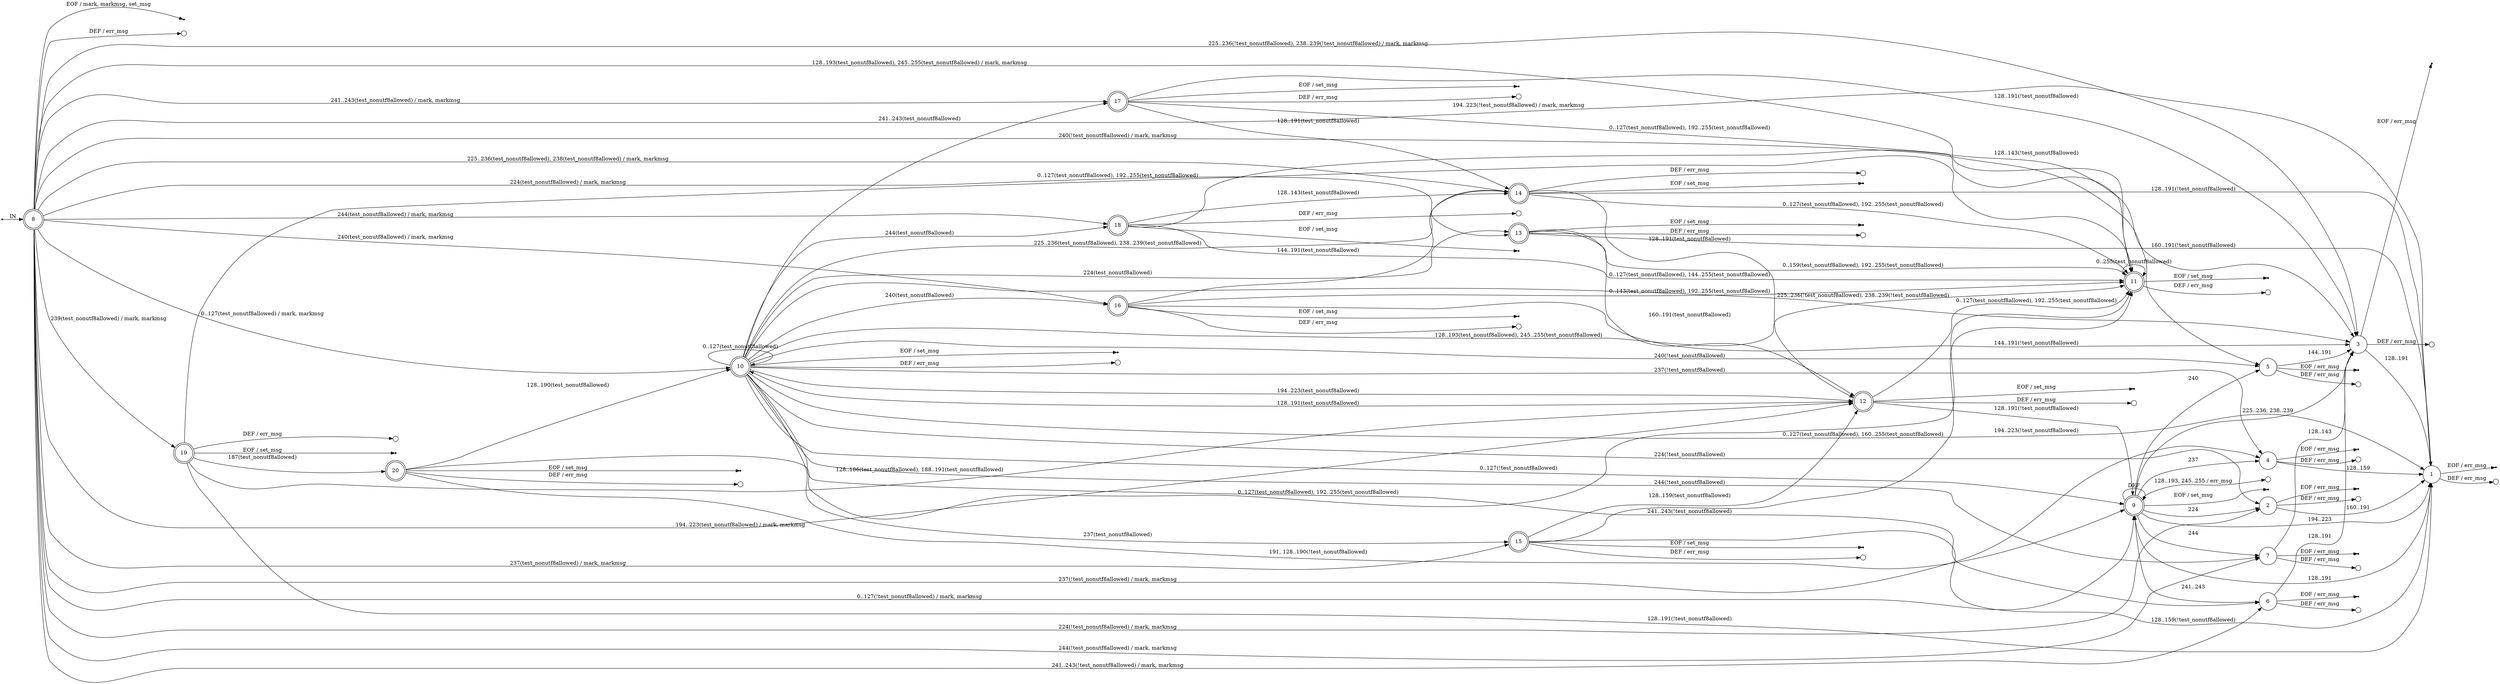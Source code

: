 digraph rfc5424 {
	rankdir=LR;
	node [ shape = point ];
	ENTRY;
	eof_1;
	eof_2;
	eof_3;
	eof_4;
	eof_5;
	eof_6;
	eof_7;
	eof_8;
	eof_9;
	eof_10;
	eof_11;
	eof_12;
	eof_13;
	eof_14;
	eof_15;
	eof_16;
	eof_17;
	eof_18;
	eof_19;
	eof_20;
	node [ shape = circle, height = 0.2 ];
	err_1 [ label=""];
	err_2 [ label=""];
	err_3 [ label=""];
	err_4 [ label=""];
	err_5 [ label=""];
	err_6 [ label=""];
	err_7 [ label=""];
	err_8 [ label=""];
	err_9 [ label=""];
	err_10 [ label=""];
	err_11 [ label=""];
	err_12 [ label=""];
	err_13 [ label=""];
	err_14 [ label=""];
	err_15 [ label=""];
	err_16 [ label=""];
	err_17 [ label=""];
	err_18 [ label=""];
	err_19 [ label=""];
	err_20 [ label=""];
	node [ fixedsize = true, height = 0.65, shape = doublecircle ];
	8;
	9;
	10;
	11;
	12;
	13;
	14;
	15;
	16;
	17;
	18;
	19;
	20;
	node [ shape = circle ];
	1 -> 9 [ label = "128..191" ];
	1 -> err_1 [ label = "DEF / err_msg" ];
	2 -> 1 [ label = "160..191" ];
	2 -> err_2 [ label = "DEF / err_msg" ];
	3 -> 1 [ label = "128..191" ];
	3 -> err_3 [ label = "DEF / err_msg" ];
	4 -> 1 [ label = "128..159" ];
	4 -> err_4 [ label = "DEF / err_msg" ];
	5 -> 3 [ label = "144..191" ];
	5 -> err_5 [ label = "DEF / err_msg" ];
	6 -> 3 [ label = "128..191" ];
	6 -> err_6 [ label = "DEF / err_msg" ];
	7 -> 3 [ label = "128..143" ];
	7 -> err_7 [ label = "DEF / err_msg" ];
	8 -> 9 [ label = "0..127(!test_nonutf8allowed) / mark, markmsg" ];
	8 -> 1 [ label = "194..223(!test_nonutf8allowed) / mark, markmsg" ];
	8 -> 2 [ label = "224(!test_nonutf8allowed) / mark, markmsg" ];
	8 -> 3 [ label = "225..236(!test_nonutf8allowed), 238..239(!test_nonutf8allowed) / mark, markmsg" ];
	8 -> 4 [ label = "237(!test_nonutf8allowed) / mark, markmsg" ];
	8 -> 5 [ label = "240(!test_nonutf8allowed) / mark, markmsg" ];
	8 -> 6 [ label = "241..243(!test_nonutf8allowed) / mark, markmsg" ];
	8 -> 7 [ label = "244(!test_nonutf8allowed) / mark, markmsg" ];
	8 -> 10 [ label = "0..127(test_nonutf8allowed) / mark, markmsg" ];
	8 -> 11 [ label = "128..193(test_nonutf8allowed), 245..255(test_nonutf8allowed) / mark, markmsg" ];
	8 -> 12 [ label = "194..223(test_nonutf8allowed) / mark, markmsg" ];
	8 -> 13 [ label = "224(test_nonutf8allowed) / mark, markmsg" ];
	8 -> 14 [ label = "225..236(test_nonutf8allowed), 238(test_nonutf8allowed) / mark, markmsg" ];
	8 -> 15 [ label = "237(test_nonutf8allowed) / mark, markmsg" ];
	8 -> 19 [ label = "239(test_nonutf8allowed) / mark, markmsg" ];
	8 -> 16 [ label = "240(test_nonutf8allowed) / mark, markmsg" ];
	8 -> 17 [ label = "241..243(test_nonutf8allowed) / mark, markmsg" ];
	8 -> 18 [ label = "244(test_nonutf8allowed) / mark, markmsg" ];
	8 -> err_8 [ label = "DEF / err_msg" ];
	9 -> err_9 [ label = "128..193, 245..255 / err_msg" ];
	9 -> 1 [ label = "194..223" ];
	9 -> 2 [ label = "224" ];
	9 -> 3 [ label = "225..236, 238..239" ];
	9 -> 4 [ label = "237" ];
	9 -> 5 [ label = "240" ];
	9 -> 6 [ label = "241..243" ];
	9 -> 7 [ label = "244" ];
	9 -> 9 [ label = "DEF" ];
	10 -> 9 [ label = "0..127(!test_nonutf8allowed)" ];
	10 -> 1 [ label = "194..223(!test_nonutf8allowed)" ];
	10 -> 2 [ label = "224(!test_nonutf8allowed)" ];
	10 -> 3 [ label = "225..236(!test_nonutf8allowed), 238..239(!test_nonutf8allowed)" ];
	10 -> 4 [ label = "237(!test_nonutf8allowed)" ];
	10 -> 5 [ label = "240(!test_nonutf8allowed)" ];
	10 -> 6 [ label = "241..243(!test_nonutf8allowed)" ];
	10 -> 7 [ label = "244(!test_nonutf8allowed)" ];
	10 -> 10 [ label = "0..127(test_nonutf8allowed)" ];
	10 -> 11 [ label = "128..193(test_nonutf8allowed), 245..255(test_nonutf8allowed)" ];
	10 -> 12 [ label = "194..223(test_nonutf8allowed)" ];
	10 -> 13 [ label = "224(test_nonutf8allowed)" ];
	10 -> 14 [ label = "225..236(test_nonutf8allowed), 238..239(test_nonutf8allowed)" ];
	10 -> 15 [ label = "237(test_nonutf8allowed)" ];
	10 -> 16 [ label = "240(test_nonutf8allowed)" ];
	10 -> 17 [ label = "241..243(test_nonutf8allowed)" ];
	10 -> 18 [ label = "244(test_nonutf8allowed)" ];
	10 -> err_10 [ label = "DEF / err_msg" ];
	11 -> 11 [ label = "0..255(test_nonutf8allowed)" ];
	11 -> err_11 [ label = "DEF / err_msg" ];
	12 -> 9 [ label = "128..191(!test_nonutf8allowed)" ];
	12 -> 11 [ label = "0..127(test_nonutf8allowed), 192..255(test_nonutf8allowed)" ];
	12 -> 10 [ label = "128..191(test_nonutf8allowed)" ];
	12 -> err_12 [ label = "DEF / err_msg" ];
	13 -> 1 [ label = "160..191(!test_nonutf8allowed)" ];
	13 -> 11 [ label = "0..159(test_nonutf8allowed), 192..255(test_nonutf8allowed)" ];
	13 -> 12 [ label = "160..191(test_nonutf8allowed)" ];
	13 -> err_13 [ label = "DEF / err_msg" ];
	14 -> 1 [ label = "128..191(!test_nonutf8allowed)" ];
	14 -> 11 [ label = "0..127(test_nonutf8allowed), 192..255(test_nonutf8allowed)" ];
	14 -> 12 [ label = "128..191(test_nonutf8allowed)" ];
	14 -> err_14 [ label = "DEF / err_msg" ];
	15 -> 1 [ label = "128..159(!test_nonutf8allowed)" ];
	15 -> 11 [ label = "0..127(test_nonutf8allowed), 160..255(test_nonutf8allowed)" ];
	15 -> 12 [ label = "128..159(test_nonutf8allowed)" ];
	15 -> err_15 [ label = "DEF / err_msg" ];
	16 -> 3 [ label = "144..191(!test_nonutf8allowed)" ];
	16 -> 11 [ label = "0..143(test_nonutf8allowed), 192..255(test_nonutf8allowed)" ];
	16 -> 14 [ label = "144..191(test_nonutf8allowed)" ];
	16 -> err_16 [ label = "DEF / err_msg" ];
	17 -> 3 [ label = "128..191(!test_nonutf8allowed)" ];
	17 -> 11 [ label = "0..127(test_nonutf8allowed), 192..255(test_nonutf8allowed)" ];
	17 -> 14 [ label = "128..191(test_nonutf8allowed)" ];
	17 -> err_17 [ label = "DEF / err_msg" ];
	18 -> 3 [ label = "128..143(!test_nonutf8allowed)" ];
	18 -> 11 [ label = "0..127(test_nonutf8allowed), 144..255(test_nonutf8allowed)" ];
	18 -> 14 [ label = "128..143(test_nonutf8allowed)" ];
	18 -> err_18 [ label = "DEF / err_msg" ];
	19 -> 1 [ label = "128..191(!test_nonutf8allowed)" ];
	19 -> 11 [ label = "0..127(test_nonutf8allowed), 192..255(test_nonutf8allowed)" ];
	19 -> 12 [ label = "128..186(test_nonutf8allowed), 188..191(test_nonutf8allowed)" ];
	19 -> 20 [ label = "187(test_nonutf8allowed)" ];
	19 -> err_19 [ label = "DEF / err_msg" ];
	20 -> 9 [ label = "191, 128..190(!test_nonutf8allowed)" ];
	20 -> 11 [ label = "0..127(test_nonutf8allowed), 192..255(test_nonutf8allowed)" ];
	20 -> 10 [ label = "128..190(test_nonutf8allowed)" ];
	20 -> err_20 [ label = "DEF / err_msg" ];
	ENTRY -> 8 [ label = "IN" ];
	1 -> eof_1 [ label = "EOF / err_msg" ];
	2 -> eof_2 [ label = "EOF / err_msg" ];
	3 -> eof_3 [ label = "EOF / err_msg" ];
	4 -> eof_4 [ label = "EOF / err_msg" ];
	5 -> eof_5 [ label = "EOF / err_msg" ];
	6 -> eof_6 [ label = "EOF / err_msg" ];
	7 -> eof_7 [ label = "EOF / err_msg" ];
	8 -> eof_8 [ label = "EOF / mark, markmsg, set_msg" ];
	9 -> eof_9 [ label = "EOF / set_msg" ];
	10 -> eof_10 [ label = "EOF / set_msg" ];
	11 -> eof_11 [ label = "EOF / set_msg" ];
	12 -> eof_12 [ label = "EOF / set_msg" ];
	13 -> eof_13 [ label = "EOF / set_msg" ];
	14 -> eof_14 [ label = "EOF / set_msg" ];
	15 -> eof_15 [ label = "EOF / set_msg" ];
	16 -> eof_16 [ label = "EOF / set_msg" ];
	17 -> eof_17 [ label = "EOF / set_msg" ];
	18 -> eof_18 [ label = "EOF / set_msg" ];
	19 -> eof_19 [ label = "EOF / set_msg" ];
	20 -> eof_20 [ label = "EOF / set_msg" ];
}
